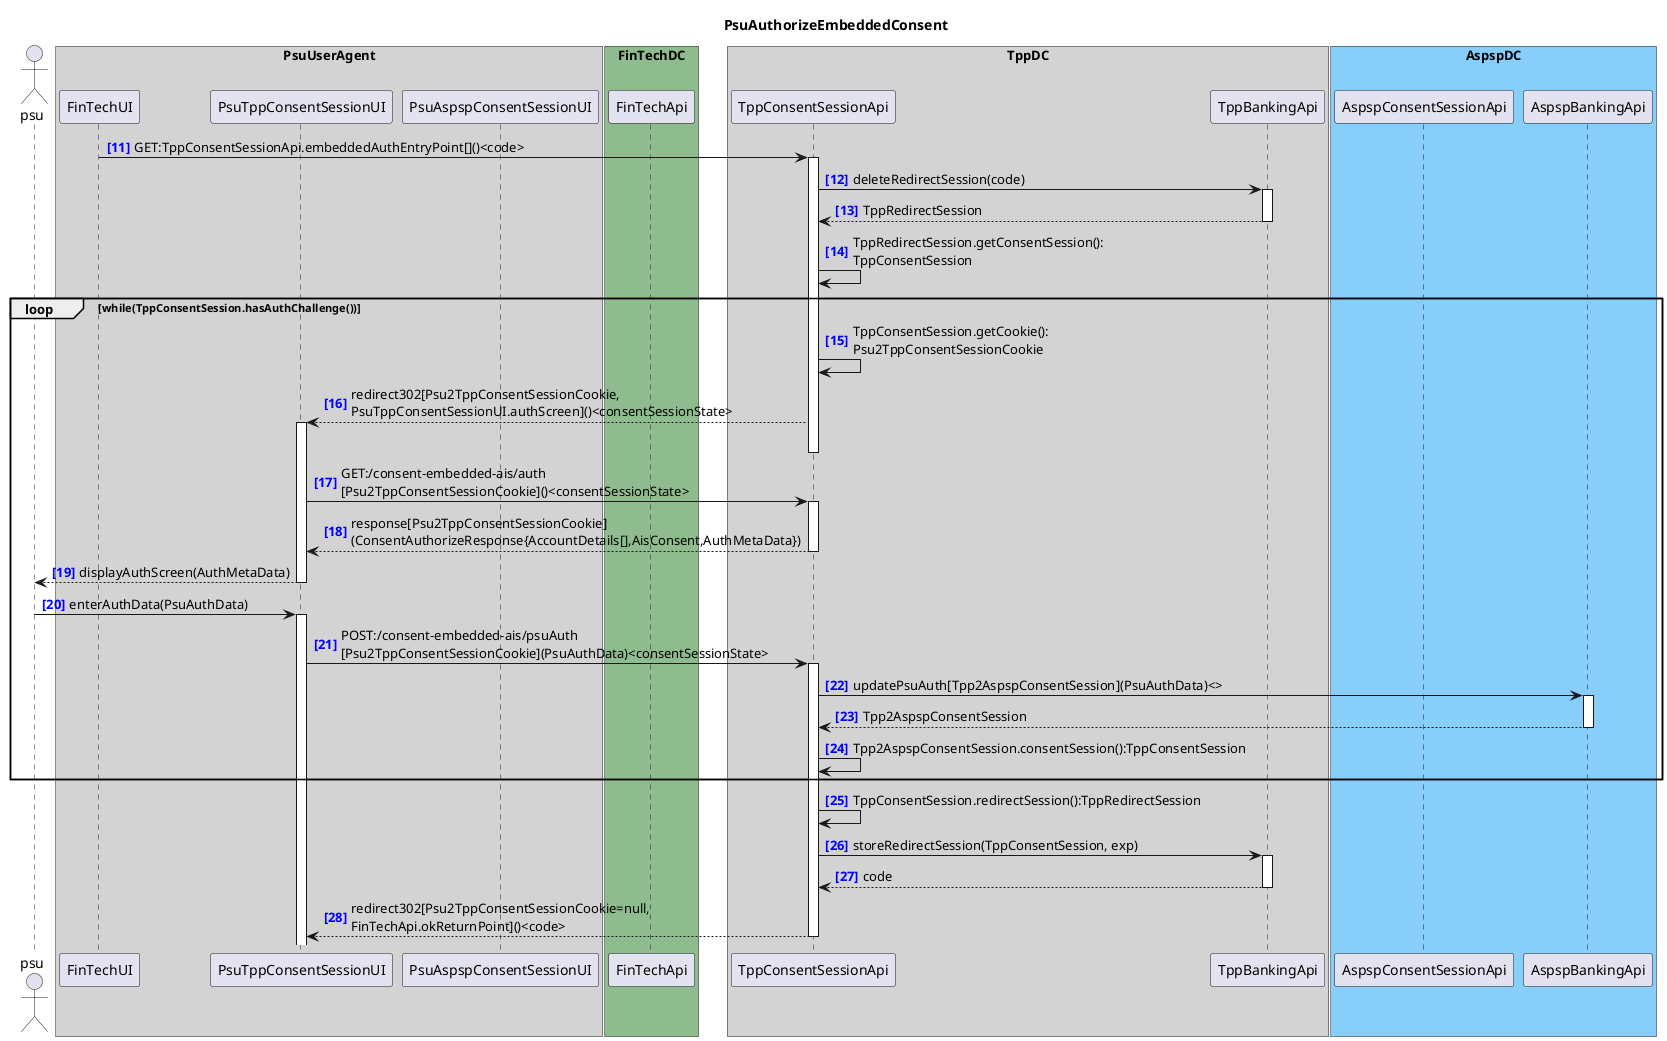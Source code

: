 @startuml PsuAuthorizeEmbeddedConsent
title PsuAuthorizeEmbeddedConsent
autonumber 11 1 "<b><color blue>[00]"
actor psu

box "PsuUserAgent" #LightGray
    participant "FinTechUI" as FinTechUI
    participant "PsuTppConsentSessionUI" as PsuTppConsentSessionUI
    participant "PsuAspspConsentSessionUI" as PsuAspspConsentSessionUI
end box
box "FinTechDC" #DarkSeaGreen
    participant "FinTechApi" as FinTechApi
end box
box "TppDC" #LightGray
    participant "TppConsentSessionApi" as TppConsentSessionApi
    participant "TppBankingApi" as TppBankingApi
end box
box "AspspDC" #LightSkyBlue
    participant "AspspConsentSessionApi" as AspspConsentSessionApi
    participant "AspspBankingApi" as AspspBankingApi
end box

FinTechUI -> TppConsentSessionApi ++ : GET:TppConsentSessionApi.embeddedAuthEntryPoint[]()<code>
TppConsentSessionApi -> TppBankingApi ++ : deleteRedirectSession(code)
return TppRedirectSession
TppConsentSessionApi -> TppConsentSessionApi : TppRedirectSession.getConsentSession():\nTppConsentSession
loop while(TppConsentSession.hasAuthChallenge())
    TppConsentSessionApi -> TppConsentSessionApi : TppConsentSession.getCookie():\nPsu2TppConsentSessionCookie
    TppConsentSessionApi --> PsuTppConsentSessionUI ++ : redirect302[Psu2TppConsentSessionCookie,\nPsuTppConsentSessionUI.authScreen]()<consentSessionState>
    deactivate TppConsentSessionApi
    PsuTppConsentSessionUI -> TppConsentSessionApi ++ : GET:/consent-embedded-ais/auth\n[Psu2TppConsentSessionCookie]()<consentSessionState>
    return response[Psu2TppConsentSessionCookie]\n(ConsentAuthorizeResponse{AccountDetails[],AisConsent,AuthMetaData})
    PsuTppConsentSessionUI --> psu : displayAuthScreen(AuthMetaData)
    deactivate PsuTppConsentSessionUI
    psu -> PsuTppConsentSessionUI ++ : enterAuthData(PsuAuthData)
    PsuTppConsentSessionUI -> TppConsentSessionApi ++ : POST:/consent-embedded-ais/psuAuth\n[Psu2TppConsentSessionCookie](PsuAuthData)<consentSessionState>
    TppConsentSessionApi -> AspspBankingApi ++ : updatePsuAuth[Tpp2AspspConsentSession](PsuAuthData)<>
    return Tpp2AspspConsentSession
    TppConsentSessionApi -> TppConsentSessionApi : Tpp2AspspConsentSession.consentSession():TppConsentSession
end
TppConsentSessionApi -> TppConsentSessionApi : TppConsentSession.redirectSession():TppRedirectSession
TppConsentSessionApi -> TppBankingApi ++ : storeRedirectSession(TppConsentSession, exp)
return code
return redirect302[Psu2TppConsentSessionCookie=null,\nFinTechApi.okReturnPoint]()<code>
@enduml
